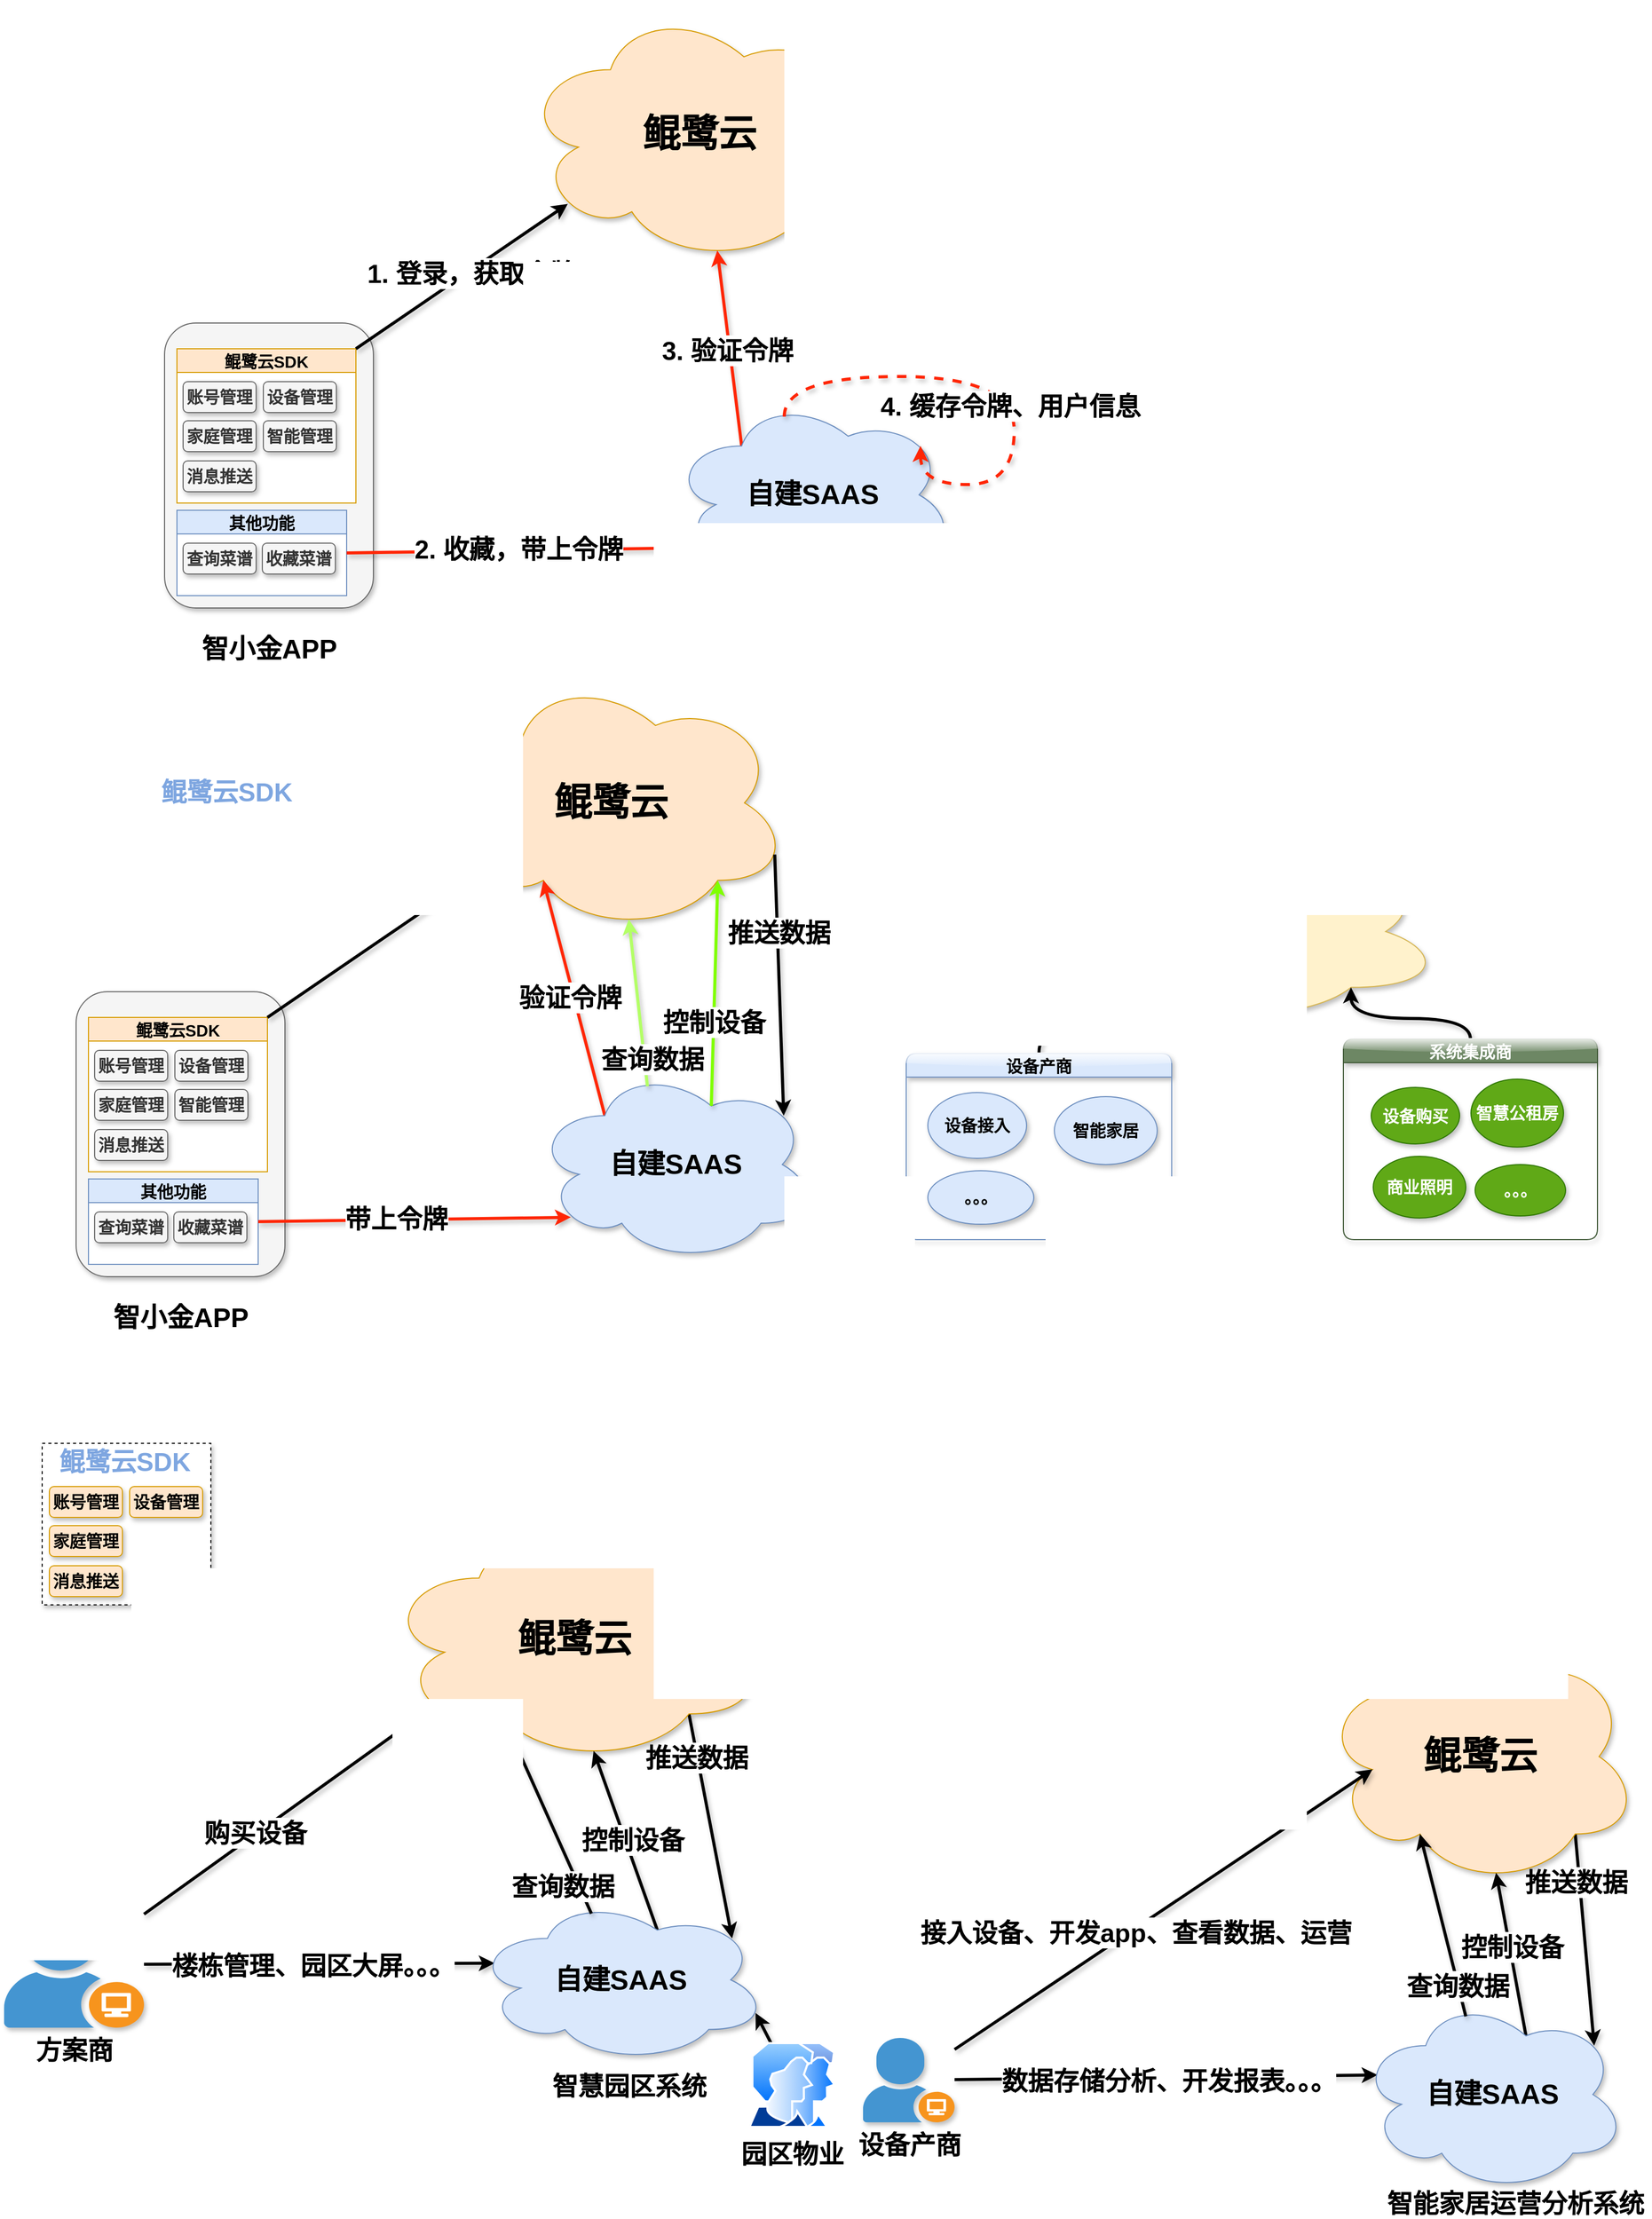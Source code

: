 <mxfile version="16.4.6" type="github">
  <diagram id="prtHgNgQTEPvFCAcTncT" name="Page-1">
    <mxGraphModel dx="2826" dy="2908" grid="0" gridSize="10" guides="1" tooltips="1" connect="1" arrows="1" fold="1" page="0" pageScale="1" pageWidth="827" pageHeight="1169" background="none" math="0" shadow="0">
      <root>
        <mxCell id="0" />
        <mxCell id="1" parent="0" />
        <mxCell id="ETfPz7Mz2g56ygI2f6DF-35" value="" style="rounded=0;whiteSpace=wrap;html=1;shadow=1;glass=0;fontSize=25;fillColor=#ffffff;gradientColor=none;dashed=1;" parent="1" vertex="1">
          <mxGeometry x="-785" y="-436" width="164" height="157" as="geometry" />
        </mxCell>
        <mxCell id="zOaPCI-I9Z9_q9aIMX81-2" value="" style="ellipse;shape=cloud;whiteSpace=wrap;html=1;fillColor=#fff2cc;strokeColor=#d6b656;shadow=1;fontSize=16;fontStyle=1;sketch=0;" parent="1" vertex="1">
          <mxGeometry x="129" y="-1024" width="448" height="181" as="geometry" />
        </mxCell>
        <mxCell id="zOaPCI-I9Z9_q9aIMX81-1" value="" style="shape=image;verticalLabelPosition=bottom;labelBackgroundColor=#ffffff;verticalAlign=top;aspect=fixed;imageAspect=0;image=http://iot.creoiot.com/images/login/hekr_logo.png;sketch=0;fontSize=16;fontStyle=1" parent="1" vertex="1">
          <mxGeometry x="262" y="-955" width="203.92" height="60" as="geometry" />
        </mxCell>
        <mxCell id="zOaPCI-I9Z9_q9aIMX81-21" style="edgeStyle=orthogonalEdgeStyle;rounded=0;orthogonalLoop=1;jettySize=auto;html=1;fontSize=16;fontStyle=1;curved=1;strokeWidth=3;shadow=1;sketch=0;" parent="1" source="zOaPCI-I9Z9_q9aIMX81-13" edge="1">
          <mxGeometry relative="1" as="geometry">
            <mxPoint x="274" y="-876" as="targetPoint" />
          </mxGeometry>
        </mxCell>
        <mxCell id="zOaPCI-I9Z9_q9aIMX81-13" value="设备产商" style="swimlane;shadow=1;sketch=0;fontSize=16;fontStyle=1;fillColor=#dae8fc;strokeColor=#6c8ebf;rounded=1;glass=1;" parent="1" vertex="1">
          <mxGeometry x="55" y="-815" width="258.08" height="181" as="geometry">
            <mxRectangle x="337" y="591" width="63" height="23" as="alternateBounds" />
          </mxGeometry>
        </mxCell>
        <mxCell id="zOaPCI-I9Z9_q9aIMX81-14" value="设备接入" style="ellipse;whiteSpace=wrap;html=1;shadow=1;sketch=0;fontSize=16;fontStyle=1;fillColor=#dae8fc;strokeColor=#6c8ebf;" parent="zOaPCI-I9Z9_q9aIMX81-13" vertex="1">
          <mxGeometry x="21" y="38" width="96" height="64" as="geometry" />
        </mxCell>
        <mxCell id="zOaPCI-I9Z9_q9aIMX81-15" value="智能家居" style="ellipse;whiteSpace=wrap;html=1;shadow=1;sketch=0;fontSize=16;fontStyle=1;fillColor=#dae8fc;strokeColor=#6c8ebf;" parent="zOaPCI-I9Z9_q9aIMX81-13" vertex="1">
          <mxGeometry x="144" y="42" width="100" height="66" as="geometry" />
        </mxCell>
        <mxCell id="zOaPCI-I9Z9_q9aIMX81-16" value="。。。" style="ellipse;whiteSpace=wrap;html=1;shadow=1;sketch=0;fontSize=16;fontStyle=1;fillColor=#dae8fc;strokeColor=#6c8ebf;" parent="zOaPCI-I9Z9_q9aIMX81-13" vertex="1">
          <mxGeometry x="21" y="114" width="103" height="52" as="geometry" />
        </mxCell>
        <mxCell id="U1rZvpQ1fdxbBssh2BBn-4" style="edgeStyle=orthogonalEdgeStyle;rounded=0;orthogonalLoop=1;jettySize=auto;html=1;entryX=0.8;entryY=0.8;entryDx=0;entryDy=0;entryPerimeter=0;strokeWidth=3;curved=1;shadow=1;" parent="1" source="zOaPCI-I9Z9_q9aIMX81-17" target="zOaPCI-I9Z9_q9aIMX81-2" edge="1">
          <mxGeometry relative="1" as="geometry" />
        </mxCell>
        <mxCell id="zOaPCI-I9Z9_q9aIMX81-17" value="系统集成商" style="swimlane;shadow=1;sketch=0;startSize=23;fontSize=16;fontStyle=1;fillColor=#6d8764;strokeColor=#3A5431;fontColor=#ffffff;rounded=1;glass=1;" parent="1" vertex="1">
          <mxGeometry x="480" y="-829" width="247" height="195" as="geometry">
            <mxRectangle x="337" y="591" width="63" height="23" as="alternateBounds" />
          </mxGeometry>
        </mxCell>
        <mxCell id="zOaPCI-I9Z9_q9aIMX81-18" value="商业照明" style="ellipse;whiteSpace=wrap;html=1;shadow=1;sketch=0;fontSize=16;fontStyle=1;fillColor=#60a917;strokeColor=#2D7600;fontColor=#ffffff;" parent="zOaPCI-I9Z9_q9aIMX81-17" vertex="1">
          <mxGeometry x="29" y="114" width="90" height="60" as="geometry" />
        </mxCell>
        <mxCell id="zOaPCI-I9Z9_q9aIMX81-20" value="。。。" style="ellipse;whiteSpace=wrap;html=1;shadow=1;sketch=0;fontSize=16;fontStyle=1;fillColor=#60a917;strokeColor=#2D7600;fontColor=#ffffff;" parent="zOaPCI-I9Z9_q9aIMX81-17" vertex="1">
          <mxGeometry x="128" y="122" width="88" height="50" as="geometry" />
        </mxCell>
        <mxCell id="zOaPCI-I9Z9_q9aIMX81-25" value="智慧公租房" style="ellipse;whiteSpace=wrap;html=1;shadow=1;sketch=0;fontSize=16;fontStyle=1;fillColor=#60a917;strokeColor=#2D7600;fontColor=#ffffff;" parent="zOaPCI-I9Z9_q9aIMX81-17" vertex="1">
          <mxGeometry x="124" y="39" width="90" height="66" as="geometry" />
        </mxCell>
        <mxCell id="U1rZvpQ1fdxbBssh2BBn-5" value="设备购买" style="ellipse;whiteSpace=wrap;html=1;shadow=1;sketch=0;fontSize=16;fontStyle=1;fillColor=#60a917;strokeColor=#2D7600;fontColor=#ffffff;" parent="zOaPCI-I9Z9_q9aIMX81-17" vertex="1">
          <mxGeometry x="27" y="47" width="86" height="55" as="geometry" />
        </mxCell>
        <mxCell id="fwL3SmA65cHjNFYOdots-38" style="edgeStyle=none;rounded=0;sketch=0;orthogonalLoop=1;jettySize=auto;html=1;entryX=0.88;entryY=0.25;entryDx=0;entryDy=0;entryPerimeter=0;shadow=1;fontSize=19;strokeWidth=3;exitX=0.8;exitY=0.8;exitDx=0;exitDy=0;exitPerimeter=0;" parent="1" source="fwL3SmA65cHjNFYOdots-40" target="fwL3SmA65cHjNFYOdots-48" edge="1">
          <mxGeometry relative="1" as="geometry" />
        </mxCell>
        <mxCell id="fwL3SmA65cHjNFYOdots-39" value="推送数据" style="edgeLabel;html=1;align=center;verticalAlign=middle;resizable=0;points=[];fontSize=25;fontStyle=1" parent="fwL3SmA65cHjNFYOdots-38" vertex="1" connectable="0">
          <mxGeometry x="-0.695" y="-1" relative="1" as="geometry">
            <mxPoint x="-1" y="14" as="offset" />
          </mxGeometry>
        </mxCell>
        <mxCell id="fwL3SmA65cHjNFYOdots-40" value="鲲鹭云" style="ellipse;shape=cloud;whiteSpace=wrap;html=1;rounded=1;glass=0;sketch=0;fontSize=37;fillColor=#ffe6cc;strokeColor=#d79b00;shadow=1;fontStyle=1" parent="1" vertex="1">
          <mxGeometry x="459" y="-257" width="308" height="251" as="geometry" />
        </mxCell>
        <mxCell id="fwL3SmA65cHjNFYOdots-41" style="rounded=0;orthogonalLoop=1;jettySize=auto;html=1;fontSize=17;strokeWidth=3;shadow=1;sketch=0;entryX=0.16;entryY=0.55;entryDx=0;entryDy=0;entryPerimeter=0;" parent="1" source="fwL3SmA65cHjNFYOdots-45" target="fwL3SmA65cHjNFYOdots-40" edge="1">
          <mxGeometry relative="1" as="geometry">
            <mxPoint x="334" y="-90.8" as="targetPoint" />
          </mxGeometry>
        </mxCell>
        <mxCell id="fwL3SmA65cHjNFYOdots-42" value="接入设备、开发app、查看数据、运营" style="edgeLabel;html=1;align=center;verticalAlign=middle;resizable=0;points=[];fontSize=25;fontStyle=1" parent="fwL3SmA65cHjNFYOdots-41" vertex="1" connectable="0">
          <mxGeometry x="-0.142" y="-3" relative="1" as="geometry">
            <mxPoint as="offset" />
          </mxGeometry>
        </mxCell>
        <mxCell id="fwL3SmA65cHjNFYOdots-43" style="edgeStyle=none;rounded=0;orthogonalLoop=1;jettySize=auto;html=1;entryX=0.07;entryY=0.4;entryDx=0;entryDy=0;fontSize=17;entryPerimeter=0;strokeWidth=3;shadow=1;" parent="1" source="fwL3SmA65cHjNFYOdots-45" target="fwL3SmA65cHjNFYOdots-48" edge="1">
          <mxGeometry relative="1" as="geometry">
            <mxPoint x="125" y="387" as="targetPoint" />
          </mxGeometry>
        </mxCell>
        <mxCell id="fwL3SmA65cHjNFYOdots-44" value="数据存储分析、开发报表。。。" style="edgeLabel;html=1;align=center;verticalAlign=middle;resizable=0;points=[];fontSize=25;fontStyle=1" parent="fwL3SmA65cHjNFYOdots-43" vertex="1" connectable="0">
          <mxGeometry x="-0.201" y="-2" relative="1" as="geometry">
            <mxPoint x="43" as="offset" />
          </mxGeometry>
        </mxCell>
        <mxCell id="fwL3SmA65cHjNFYOdots-45" value="设备产商" style="shadow=1;dashed=0;html=1;strokeColor=none;fillColor=#4495D1;labelPosition=center;verticalLabelPosition=bottom;verticalAlign=top;align=center;outlineConnect=0;shape=mxgraph.veeam.company_user;fontSize=25;fontStyle=1" parent="1" vertex="1">
          <mxGeometry x="13" y="142" width="89" height="82" as="geometry" />
        </mxCell>
        <mxCell id="fwL3SmA65cHjNFYOdots-46" style="edgeStyle=none;rounded=0;sketch=0;orthogonalLoop=1;jettySize=auto;html=1;entryX=0.55;entryY=0.95;entryDx=0;entryDy=0;entryPerimeter=0;shadow=1;fontSize=19;strokeWidth=3;exitX=0.625;exitY=0.2;exitDx=0;exitDy=0;exitPerimeter=0;" parent="1" source="fwL3SmA65cHjNFYOdots-48" target="fwL3SmA65cHjNFYOdots-40" edge="1">
          <mxGeometry relative="1" as="geometry" />
        </mxCell>
        <mxCell id="fwL3SmA65cHjNFYOdots-47" value="控制设备" style="edgeLabel;html=1;align=center;verticalAlign=middle;resizable=0;points=[];fontSize=25;fontStyle=1" parent="fwL3SmA65cHjNFYOdots-46" vertex="1" connectable="0">
          <mxGeometry x="-0.218" y="1" relative="1" as="geometry">
            <mxPoint x="-1" y="-25" as="offset" />
          </mxGeometry>
        </mxCell>
        <mxCell id="fwL3SmA65cHjNFYOdots-48" value="自建SAAS" style="ellipse;shape=cloud;whiteSpace=wrap;html=1;rounded=1;glass=0;sketch=0;fontSize=27;fillColor=#dae8fc;strokeColor=#6c8ebf;shadow=1;fontStyle=1" parent="1" vertex="1">
          <mxGeometry x="495" y="102" width="260" height="190" as="geometry" />
        </mxCell>
        <mxCell id="fwL3SmA65cHjNFYOdots-49" value="智能家居运营分析系统" style="text;html=1;strokeColor=none;fillColor=none;align=center;verticalAlign=middle;whiteSpace=wrap;rounded=0;fontStyle=1;fontSize=25;" parent="1" vertex="1">
          <mxGeometry x="516" y="292" width="263" height="20" as="geometry" />
        </mxCell>
        <mxCell id="fwL3SmA65cHjNFYOdots-64" style="edgeStyle=none;rounded=0;sketch=0;orthogonalLoop=1;jettySize=auto;html=1;entryX=0.88;entryY=0.25;entryDx=0;entryDy=0;entryPerimeter=0;shadow=1;fontSize=19;strokeWidth=3;exitX=0.8;exitY=0.8;exitDx=0;exitDy=0;exitPerimeter=0;" parent="1" source="fwL3SmA65cHjNFYOdots-66" target="fwL3SmA65cHjNFYOdots-74" edge="1">
          <mxGeometry relative="1" as="geometry">
            <mxPoint x="-188.93" y="-139" as="sourcePoint" />
          </mxGeometry>
        </mxCell>
        <mxCell id="fwL3SmA65cHjNFYOdots-65" value="推送数据" style="edgeLabel;html=1;align=center;verticalAlign=middle;resizable=0;points=[];fontSize=25;fontStyle=1" parent="fwL3SmA65cHjNFYOdots-64" vertex="1" connectable="0">
          <mxGeometry x="-0.695" y="-1" relative="1" as="geometry">
            <mxPoint x="2" y="8" as="offset" />
          </mxGeometry>
        </mxCell>
        <mxCell id="fwL3SmA65cHjNFYOdots-66" value="鲲鹭云" style="ellipse;shape=cloud;whiteSpace=wrap;html=1;rounded=1;glass=0;sketch=0;fontSize=37;fillColor=#ffe6cc;strokeColor=#d79b00;shadow=1;fontStyle=1" parent="1" vertex="1">
          <mxGeometry x="-453" y="-365" width="371" height="240" as="geometry" />
        </mxCell>
        <mxCell id="fwL3SmA65cHjNFYOdots-67" style="rounded=0;orthogonalLoop=1;jettySize=auto;html=1;fontSize=17;strokeWidth=3;shadow=1;sketch=0;entryX=0.13;entryY=0.77;entryDx=0;entryDy=0;entryPerimeter=0;" parent="1" source="fwL3SmA65cHjNFYOdots-71" target="fwL3SmA65cHjNFYOdots-66" edge="1">
          <mxGeometry relative="1" as="geometry">
            <mxPoint x="-370.72" y="-235" as="targetPoint" />
          </mxGeometry>
        </mxCell>
        <mxCell id="fwL3SmA65cHjNFYOdots-68" value="购买设备" style="edgeLabel;html=1;align=center;verticalAlign=middle;resizable=0;points=[];fontSize=25;fontStyle=1" parent="fwL3SmA65cHjNFYOdots-67" vertex="1" connectable="0">
          <mxGeometry x="-0.223" y="2" relative="1" as="geometry">
            <mxPoint as="offset" />
          </mxGeometry>
        </mxCell>
        <mxCell id="fwL3SmA65cHjNFYOdots-69" style="edgeStyle=none;rounded=0;orthogonalLoop=1;jettySize=auto;html=1;entryX=0.07;entryY=0.4;entryDx=0;entryDy=0;fontSize=17;entryPerimeter=0;strokeWidth=3;shadow=1;" parent="1" source="fwL3SmA65cHjNFYOdots-71" target="fwL3SmA65cHjNFYOdots-74" edge="1">
          <mxGeometry relative="1" as="geometry">
            <mxPoint x="-775.08" y="205" as="targetPoint" />
          </mxGeometry>
        </mxCell>
        <mxCell id="fwL3SmA65cHjNFYOdots-70" value="楼栋管理、园区大屏。。。" style="edgeLabel;html=1;align=center;verticalAlign=middle;resizable=0;points=[];fontSize=25;fontStyle=1" parent="fwL3SmA65cHjNFYOdots-69" vertex="1" connectable="0">
          <mxGeometry x="-0.306" y="-2" relative="1" as="geometry">
            <mxPoint x="45" y="-1" as="offset" />
          </mxGeometry>
        </mxCell>
        <mxCell id="fwL3SmA65cHjNFYOdots-71" value="方案商" style="shadow=1;dashed=0;html=1;strokeColor=none;fillColor=#4495D1;labelPosition=center;verticalLabelPosition=bottom;verticalAlign=top;align=center;outlineConnect=0;shape=mxgraph.veeam.company_user;fontSize=25;fontStyle=1" parent="1" vertex="1">
          <mxGeometry x="-822" y="9" width="136" height="123" as="geometry" />
        </mxCell>
        <mxCell id="fwL3SmA65cHjNFYOdots-72" style="edgeStyle=none;rounded=0;sketch=0;orthogonalLoop=1;jettySize=auto;html=1;shadow=1;fontSize=19;strokeWidth=3;entryX=0.55;entryY=0.95;entryDx=0;entryDy=0;entryPerimeter=0;exitX=0.625;exitY=0.2;exitDx=0;exitDy=0;exitPerimeter=0;" parent="1" source="fwL3SmA65cHjNFYOdots-74" target="fwL3SmA65cHjNFYOdots-66" edge="1">
          <mxGeometry relative="1" as="geometry">
            <mxPoint x="-247.919" y="-137.08" as="targetPoint" />
          </mxGeometry>
        </mxCell>
        <mxCell id="fwL3SmA65cHjNFYOdots-73" value="控制设备" style="edgeLabel;html=1;align=center;verticalAlign=middle;resizable=0;points=[];fontSize=25;fontStyle=1" parent="fwL3SmA65cHjNFYOdots-72" vertex="1" connectable="0">
          <mxGeometry x="-0.218" y="1" relative="1" as="geometry">
            <mxPoint x="1" y="-20" as="offset" />
          </mxGeometry>
        </mxCell>
        <mxCell id="fwL3SmA65cHjNFYOdots-74" value="自建SAAS" style="ellipse;shape=cloud;whiteSpace=wrap;html=1;rounded=1;glass=0;sketch=0;fontSize=27;fillColor=#dae8fc;strokeColor=#6c8ebf;shadow=1;fontStyle=1" parent="1" vertex="1">
          <mxGeometry x="-365.08" y="5" width="285" height="161" as="geometry" />
        </mxCell>
        <mxCell id="fwL3SmA65cHjNFYOdots-75" value="智慧园区系统" style="text;html=1;strokeColor=none;fillColor=none;align=center;verticalAlign=middle;whiteSpace=wrap;rounded=0;fontStyle=1;fontSize=25;" parent="1" vertex="1">
          <mxGeometry x="-313.08" y="177.75" width="198" height="20" as="geometry" />
        </mxCell>
        <mxCell id="fwL3SmA65cHjNFYOdots-76" style="rounded=0;orthogonalLoop=1;jettySize=auto;html=1;entryX=0.96;entryY=0.7;entryDx=0;entryDy=0;entryPerimeter=0;fontSize=18;strokeWidth=3;shadow=1;" parent="1" source="fwL3SmA65cHjNFYOdots-77" target="fwL3SmA65cHjNFYOdots-74" edge="1">
          <mxGeometry relative="1" as="geometry" />
        </mxCell>
        <mxCell id="fwL3SmA65cHjNFYOdots-77" value="园区物业" style="aspect=fixed;perimeter=ellipsePerimeter;html=1;align=center;shadow=0;dashed=0;spacingTop=3;image;image=img/lib/active_directory/user_accounts.svg;fontSize=25;fontStyle=1" parent="1" vertex="1">
          <mxGeometry x="-99.08" y="146" width="86.08" height="83.5" as="geometry" />
        </mxCell>
        <mxCell id="2xW1wXNc3-X3i3NU_5ai-6" value="鲲鹭云" style="ellipse;shape=cloud;whiteSpace=wrap;html=1;rounded=1;glass=0;sketch=0;fontSize=37;fillColor=#ffe6cc;strokeColor=#d79b00;shadow=1;fontStyle=1" parent="1" vertex="1">
          <mxGeometry x="-405" y="-1184" width="346" height="251" as="geometry" />
        </mxCell>
        <mxCell id="ETfPz7Mz2g56ygI2f6DF-25" value="" style="rounded=0;orthogonalLoop=1;jettySize=auto;html=1;fontSize=16;entryX=0.31;entryY=0.8;entryDx=0;entryDy=0;entryPerimeter=0;exitX=0.25;exitY=0.25;exitDx=0;exitDy=0;exitPerimeter=0;strokeWidth=3;fillColor=#d5e8d4;strokeColor=#FF2605;shadow=1;sketch=0;" parent="1" source="2xW1wXNc3-X3i3NU_5ai-11" target="2xW1wXNc3-X3i3NU_5ai-6" edge="1">
          <mxGeometry relative="1" as="geometry">
            <mxPoint x="-264" y="-728" as="sourcePoint" />
          </mxGeometry>
        </mxCell>
        <mxCell id="ETfPz7Mz2g56ygI2f6DF-27" value="验证令牌" style="edgeLabel;html=1;align=center;verticalAlign=middle;resizable=0;points=[];fontSize=25;fontStyle=1" parent="ETfPz7Mz2g56ygI2f6DF-25" vertex="1" connectable="0">
          <mxGeometry x="0.126" relative="1" as="geometry">
            <mxPoint x="-1" y="13" as="offset" />
          </mxGeometry>
        </mxCell>
        <mxCell id="2xW1wXNc3-X3i3NU_5ai-11" value="自建SAAS" style="ellipse;shape=cloud;whiteSpace=wrap;html=1;rounded=1;glass=0;sketch=0;fontSize=27;fillColor=#dae8fc;strokeColor=#6c8ebf;shadow=1;fontStyle=1" parent="1" vertex="1">
          <mxGeometry x="-307" y="-802" width="276" height="190" as="geometry" />
        </mxCell>
        <mxCell id="2xW1wXNc3-X3i3NU_5ai-14" value="智小金APP" style="text;html=1;strokeColor=none;fillColor=none;align=center;verticalAlign=middle;whiteSpace=wrap;rounded=0;shadow=1;fontSize=26;fontStyle=1" parent="1" vertex="1">
          <mxGeometry x="-719" y="-568" width="138" height="20" as="geometry" />
        </mxCell>
        <mxCell id="ETfPz7Mz2g56ygI2f6DF-1" style="edgeStyle=none;rounded=0;sketch=0;orthogonalLoop=1;jettySize=auto;html=1;entryX=0.88;entryY=0.25;entryDx=0;entryDy=0;entryPerimeter=0;shadow=1;fontSize=19;strokeWidth=3;exitX=0.96;exitY=0.7;exitDx=0;exitDy=0;exitPerimeter=0;" parent="1" source="2xW1wXNc3-X3i3NU_5ai-6" target="2xW1wXNc3-X3i3NU_5ai-11" edge="1">
          <mxGeometry relative="1" as="geometry">
            <mxPoint x="-284.0" y="-1048" as="sourcePoint" />
            <mxPoint x="-282.025" y="-871.8" as="targetPoint" />
          </mxGeometry>
        </mxCell>
        <mxCell id="ETfPz7Mz2g56ygI2f6DF-2" value="推送数据" style="edgeLabel;html=1;align=center;verticalAlign=middle;resizable=0;points=[];fontSize=25;fontStyle=1" parent="ETfPz7Mz2g56ygI2f6DF-1" vertex="1" connectable="0">
          <mxGeometry x="-0.695" y="-1" relative="1" as="geometry">
            <mxPoint x="3" y="37" as="offset" />
          </mxGeometry>
        </mxCell>
        <mxCell id="2xW1wXNc3-X3i3NU_5ai-4" value="" style="rounded=1;whiteSpace=wrap;html=1;shadow=1;labelBackgroundColor=none;glass=0;sketch=0;fillColor=#f5f5f5;strokeColor=#666666;fontColor=#333333;" parent="1" vertex="1">
          <mxGeometry x="-752" y="-875" width="203" height="277" as="geometry" />
        </mxCell>
        <mxCell id="ETfPz7Mz2g56ygI2f6DF-11" value="其他功能" style="swimlane;fontSize=16;fillColor=#dae8fc;strokeColor=#6c8ebf;swimlaneFillColor=#ffffff;" parent="1" vertex="1">
          <mxGeometry x="-740" y="-693" width="165" height="83" as="geometry" />
        </mxCell>
        <mxCell id="ETfPz7Mz2g56ygI2f6DF-12" value="查询菜谱" style="rounded=1;whiteSpace=wrap;html=1;fontSize=16;fontStyle=1;fillColor=#f5f5f5;strokeColor=#666666;fontColor=#333333;shadow=1;" parent="ETfPz7Mz2g56ygI2f6DF-11" vertex="1">
          <mxGeometry x="6" y="32" width="71" height="30" as="geometry" />
        </mxCell>
        <mxCell id="ETfPz7Mz2g56ygI2f6DF-17" value="收藏菜谱" style="rounded=1;whiteSpace=wrap;html=1;fontSize=16;fontStyle=1;fillColor=#f5f5f5;strokeColor=#666666;fontColor=#333333;shadow=1;" parent="ETfPz7Mz2g56ygI2f6DF-11" vertex="1">
          <mxGeometry x="83" y="32" width="71" height="30" as="geometry" />
        </mxCell>
        <mxCell id="ETfPz7Mz2g56ygI2f6DF-5" value="鲲鹭云SDK" style="swimlane;fontSize=16;strokeColor=#d79b00;swimlaneFillColor=#ffffff;fillColor=#ffe6cc;" parent="1" vertex="1">
          <mxGeometry x="-740" y="-850" width="174" height="150" as="geometry">
            <mxRectangle x="-665" y="-852" width="109" height="23" as="alternateBounds" />
          </mxGeometry>
        </mxCell>
        <mxCell id="ETfPz7Mz2g56ygI2f6DF-6" value="账号管理" style="rounded=1;whiteSpace=wrap;html=1;fontSize=16;fontStyle=1;fillColor=#f5f5f5;strokeColor=#666666;fontColor=#333333;shadow=1;" parent="ETfPz7Mz2g56ygI2f6DF-5" vertex="1">
          <mxGeometry x="6" y="32" width="71" height="30" as="geometry" />
        </mxCell>
        <mxCell id="ETfPz7Mz2g56ygI2f6DF-7" value="设备管理" style="rounded=1;whiteSpace=wrap;html=1;fontSize=16;fontStyle=1;fillColor=#f5f5f5;strokeColor=#666666;fontColor=#333333;shadow=1;" parent="ETfPz7Mz2g56ygI2f6DF-5" vertex="1">
          <mxGeometry x="84" y="32" width="71" height="30" as="geometry" />
        </mxCell>
        <mxCell id="ETfPz7Mz2g56ygI2f6DF-8" value="家庭管理" style="rounded=1;whiteSpace=wrap;html=1;fontSize=16;fontStyle=1;fillColor=#f5f5f5;strokeColor=#666666;fontColor=#333333;shadow=1;" parent="ETfPz7Mz2g56ygI2f6DF-5" vertex="1">
          <mxGeometry x="6" y="70" width="71" height="30" as="geometry" />
        </mxCell>
        <mxCell id="ETfPz7Mz2g56ygI2f6DF-9" value="智能管理" style="rounded=1;whiteSpace=wrap;html=1;fontSize=16;fontStyle=1;fillColor=#f5f5f5;strokeColor=#666666;fontColor=#333333;shadow=1;" parent="ETfPz7Mz2g56ygI2f6DF-5" vertex="1">
          <mxGeometry x="84" y="70" width="71" height="30" as="geometry" />
        </mxCell>
        <mxCell id="ETfPz7Mz2g56ygI2f6DF-10" value="消息推送" style="rounded=1;whiteSpace=wrap;html=1;fontSize=16;fontStyle=1;fillColor=#f5f5f5;strokeColor=#666666;fontColor=#333333;shadow=1;" parent="ETfPz7Mz2g56ygI2f6DF-5" vertex="1">
          <mxGeometry x="6" y="109" width="71" height="30" as="geometry" />
        </mxCell>
        <mxCell id="2xW1wXNc3-X3i3NU_5ai-9" style="rounded=0;orthogonalLoop=1;jettySize=auto;html=1;fontSize=17;strokeWidth=3;shadow=1;sketch=0;entryX=0.13;entryY=0.77;entryDx=0;entryDy=0;entryPerimeter=0;exitX=1;exitY=0;exitDx=0;exitDy=0;" parent="1" source="ETfPz7Mz2g56ygI2f6DF-5" target="2xW1wXNc3-X3i3NU_5ai-6" edge="1">
          <mxGeometry relative="1" as="geometry">
            <mxPoint x="-516.92" y="-1118" as="targetPoint" />
            <mxPoint x="-674.388" y="-747" as="sourcePoint" />
          </mxGeometry>
        </mxCell>
        <mxCell id="ETfPz7Mz2g56ygI2f6DF-3" style="edgeStyle=none;rounded=0;sketch=0;orthogonalLoop=1;jettySize=auto;html=1;shadow=1;fontSize=19;strokeWidth=3;entryX=0.13;entryY=0.77;entryDx=0;entryDy=0;entryPerimeter=0;startArrow=none;exitX=1;exitY=0.5;exitDx=0;exitDy=0;fillColor=#d5e8d4;strokeColor=#FF2605;fontColor=#7EA6E0;" parent="1" source="ETfPz7Mz2g56ygI2f6DF-11" target="2xW1wXNc3-X3i3NU_5ai-11" edge="1">
          <mxGeometry relative="1" as="geometry">
            <mxPoint x="-179.839" y="-563.08" as="targetPoint" />
            <mxPoint x="63" y="-609" as="sourcePoint" />
          </mxGeometry>
        </mxCell>
        <mxCell id="ETfPz7Mz2g56ygI2f6DF-28" value="带上令牌" style="edgeLabel;html=1;align=center;verticalAlign=middle;resizable=0;points=[];fontSize=25;fontStyle=1" parent="ETfPz7Mz2g56ygI2f6DF-3" vertex="1" connectable="0">
          <mxGeometry x="-0.45" y="-3" relative="1" as="geometry">
            <mxPoint x="50" y="-6" as="offset" />
          </mxGeometry>
        </mxCell>
        <mxCell id="ETfPz7Mz2g56ygI2f6DF-41" value="鲲鹭云SDK" style="edgeLabel;html=1;align=center;verticalAlign=middle;resizable=0;points=[];fontSize=25;fontStyle=1;fontColor=#7EA6E0;" parent="ETfPz7Mz2g56ygI2f6DF-3" vertex="1" connectable="0">
          <mxGeometry x="-0.45" y="-3" relative="1" as="geometry">
            <mxPoint x="-214" y="230" as="offset" />
          </mxGeometry>
        </mxCell>
        <mxCell id="ETfPz7Mz2g56ygI2f6DF-20" style="edgeStyle=none;rounded=0;sketch=0;orthogonalLoop=1;jettySize=auto;html=1;shadow=1;fontSize=19;strokeWidth=3;entryX=0.8;entryY=0.8;entryDx=0;entryDy=0;entryPerimeter=0;exitX=0.625;exitY=0.2;exitDx=0;exitDy=0;exitPerimeter=0;strokeColor=#80FF00;" parent="1" source="2xW1wXNc3-X3i3NU_5ai-11" target="2xW1wXNc3-X3i3NU_5ai-6" edge="1">
          <mxGeometry relative="1" as="geometry">
            <mxPoint x="-145.839" y="-466.0" as="targetPoint" />
            <mxPoint x="-149.0" y="-307.82" as="sourcePoint" />
          </mxGeometry>
        </mxCell>
        <mxCell id="ETfPz7Mz2g56ygI2f6DF-21" value="控制设备" style="edgeLabel;html=1;align=center;verticalAlign=middle;resizable=0;points=[];fontSize=25;fontStyle=1" parent="ETfPz7Mz2g56ygI2f6DF-20" vertex="1" connectable="0">
          <mxGeometry x="-0.218" y="1" relative="1" as="geometry">
            <mxPoint x="1" y="3" as="offset" />
          </mxGeometry>
        </mxCell>
        <mxCell id="ETfPz7Mz2g56ygI2f6DF-29" style="edgeStyle=none;rounded=0;sketch=0;orthogonalLoop=1;jettySize=auto;html=1;shadow=1;fontSize=19;strokeWidth=3;entryX=0.31;entryY=0.8;entryDx=0;entryDy=0;entryPerimeter=0;exitX=0.4;exitY=0.1;exitDx=0;exitDy=0;exitPerimeter=0;" parent="1" source="fwL3SmA65cHjNFYOdots-74" target="fwL3SmA65cHjNFYOdots-66" edge="1">
          <mxGeometry relative="1" as="geometry">
            <mxPoint x="-333" y="-143" as="targetPoint" />
            <mxPoint x="-298" y="43" as="sourcePoint" />
          </mxGeometry>
        </mxCell>
        <mxCell id="ETfPz7Mz2g56ygI2f6DF-30" value="查询数据" style="edgeLabel;html=1;align=center;verticalAlign=middle;resizable=0;points=[];fontSize=25;fontStyle=1" parent="ETfPz7Mz2g56ygI2f6DF-29" vertex="1" connectable="0">
          <mxGeometry x="-0.218" y="1" relative="1" as="geometry">
            <mxPoint x="7" y="48" as="offset" />
          </mxGeometry>
        </mxCell>
        <mxCell id="ETfPz7Mz2g56ygI2f6DF-31" style="edgeStyle=none;rounded=0;sketch=0;orthogonalLoop=1;jettySize=auto;html=1;shadow=1;fontSize=19;strokeWidth=3;entryX=0.31;entryY=0.8;entryDx=0;entryDy=0;entryPerimeter=0;exitX=0.4;exitY=0.1;exitDx=0;exitDy=0;exitPerimeter=0;" parent="1" source="fwL3SmA65cHjNFYOdots-48" target="fwL3SmA65cHjNFYOdots-40" edge="1">
          <mxGeometry relative="1" as="geometry">
            <mxPoint x="505" y="-66" as="targetPoint" />
            <mxPoint x="549.16" y="152.25" as="sourcePoint" />
          </mxGeometry>
        </mxCell>
        <mxCell id="ETfPz7Mz2g56ygI2f6DF-32" value="查询数据" style="edgeLabel;html=1;align=center;verticalAlign=middle;resizable=0;points=[];fontSize=25;fontStyle=1" parent="ETfPz7Mz2g56ygI2f6DF-31" vertex="1" connectable="0">
          <mxGeometry x="-0.218" y="1" relative="1" as="geometry">
            <mxPoint x="10" y="39" as="offset" />
          </mxGeometry>
        </mxCell>
        <mxCell id="ETfPz7Mz2g56ygI2f6DF-33" style="edgeStyle=none;rounded=0;sketch=0;orthogonalLoop=1;jettySize=auto;html=1;shadow=1;fontSize=19;strokeWidth=3;entryX=0.55;entryY=0.95;entryDx=0;entryDy=0;entryPerimeter=0;exitX=0.4;exitY=0.1;exitDx=0;exitDy=0;exitPerimeter=0;strokeColor=#B3FF66;" parent="1" source="2xW1wXNc3-X3i3NU_5ai-11" target="2xW1wXNc3-X3i3NU_5ai-6" edge="1">
          <mxGeometry relative="1" as="geometry">
            <mxPoint x="-307" y="-509" as="targetPoint" />
            <mxPoint x="-216" y="-388" as="sourcePoint" />
          </mxGeometry>
        </mxCell>
        <mxCell id="ETfPz7Mz2g56ygI2f6DF-34" value="查询数据" style="edgeLabel;html=1;align=center;verticalAlign=middle;resizable=0;points=[];fontSize=25;fontStyle=1" parent="ETfPz7Mz2g56ygI2f6DF-33" vertex="1" connectable="0">
          <mxGeometry x="-0.218" y="1" relative="1" as="geometry">
            <mxPoint x="12" y="36" as="offset" />
          </mxGeometry>
        </mxCell>
        <mxCell id="ETfPz7Mz2g56ygI2f6DF-36" value="账号管理" style="rounded=1;whiteSpace=wrap;html=1;fontSize=16;fontStyle=1;fillColor=#ffe6cc;strokeColor=#d79b00;shadow=1;" parent="1" vertex="1">
          <mxGeometry x="-778" y="-394" width="71" height="30" as="geometry" />
        </mxCell>
        <mxCell id="ETfPz7Mz2g56ygI2f6DF-37" value="设备管理" style="rounded=1;whiteSpace=wrap;html=1;fontSize=16;fontStyle=1;fillColor=#ffe6cc;strokeColor=#d79b00;shadow=1;" parent="1" vertex="1">
          <mxGeometry x="-700" y="-394" width="71" height="30" as="geometry" />
        </mxCell>
        <mxCell id="ETfPz7Mz2g56ygI2f6DF-38" value="家庭管理" style="rounded=1;whiteSpace=wrap;html=1;fontSize=16;fontStyle=1;fillColor=#ffe6cc;strokeColor=#d79b00;shadow=1;" parent="1" vertex="1">
          <mxGeometry x="-778" y="-356" width="71" height="30" as="geometry" />
        </mxCell>
        <mxCell id="ETfPz7Mz2g56ygI2f6DF-39" value="消息推送" style="rounded=1;whiteSpace=wrap;html=1;fontSize=16;fontStyle=1;fillColor=#ffe6cc;strokeColor=#d79b00;shadow=1;" parent="1" vertex="1">
          <mxGeometry x="-778" y="-317" width="71" height="30" as="geometry" />
        </mxCell>
        <mxCell id="dCDTAejblBHVy1r04WUO-25" value="鲲鹭云" style="ellipse;shape=cloud;whiteSpace=wrap;html=1;rounded=1;glass=0;sketch=0;fontSize=37;fillColor=#ffe6cc;strokeColor=#d79b00;shadow=1;fontStyle=1" vertex="1" parent="1">
          <mxGeometry x="-319" y="-1834" width="346" height="251" as="geometry" />
        </mxCell>
        <mxCell id="dCDTAejblBHVy1r04WUO-26" value="" style="rounded=0;orthogonalLoop=1;jettySize=auto;html=1;fontSize=16;entryX=0.55;entryY=0.95;entryDx=0;entryDy=0;entryPerimeter=0;exitX=0.25;exitY=0.25;exitDx=0;exitDy=0;exitPerimeter=0;strokeWidth=3;fillColor=#d5e8d4;strokeColor=#FF2605;shadow=1;sketch=0;" edge="1" source="dCDTAejblBHVy1r04WUO-28" target="dCDTAejblBHVy1r04WUO-25" parent="1">
          <mxGeometry relative="1" as="geometry">
            <mxPoint x="-178" y="-1378" as="sourcePoint" />
          </mxGeometry>
        </mxCell>
        <mxCell id="dCDTAejblBHVy1r04WUO-27" value="3. 验证令牌" style="edgeLabel;html=1;align=center;verticalAlign=middle;resizable=0;points=[];fontSize=25;fontStyle=1" vertex="1" connectable="0" parent="dCDTAejblBHVy1r04WUO-26">
          <mxGeometry x="0.126" relative="1" as="geometry">
            <mxPoint x="-1" y="13" as="offset" />
          </mxGeometry>
        </mxCell>
        <mxCell id="dCDTAejblBHVy1r04WUO-28" value="自建SAAS" style="ellipse;shape=cloud;whiteSpace=wrap;html=1;rounded=1;glass=0;sketch=0;fontSize=27;fillColor=#dae8fc;strokeColor=#6c8ebf;shadow=1;fontStyle=1" vertex="1" parent="1">
          <mxGeometry x="-174" y="-1453" width="276" height="190" as="geometry" />
        </mxCell>
        <mxCell id="dCDTAejblBHVy1r04WUO-29" value="智小金APP" style="text;html=1;strokeColor=none;fillColor=none;align=center;verticalAlign=middle;whiteSpace=wrap;rounded=0;shadow=1;fontSize=26;fontStyle=1" vertex="1" parent="1">
          <mxGeometry x="-633" y="-1218" width="138" height="20" as="geometry" />
        </mxCell>
        <mxCell id="dCDTAejblBHVy1r04WUO-32" value="" style="rounded=1;whiteSpace=wrap;html=1;shadow=1;labelBackgroundColor=none;glass=0;sketch=0;fillColor=#f5f5f5;strokeColor=#666666;fontColor=#333333;" vertex="1" parent="1">
          <mxGeometry x="-666" y="-1525" width="203" height="277" as="geometry" />
        </mxCell>
        <mxCell id="dCDTAejblBHVy1r04WUO-33" value="其他功能" style="swimlane;fontSize=16;fillColor=#dae8fc;strokeColor=#6c8ebf;swimlaneFillColor=#ffffff;" vertex="1" parent="1">
          <mxGeometry x="-654" y="-1343" width="165" height="83" as="geometry" />
        </mxCell>
        <mxCell id="dCDTAejblBHVy1r04WUO-34" value="查询菜谱" style="rounded=1;whiteSpace=wrap;html=1;fontSize=16;fontStyle=1;fillColor=#f5f5f5;strokeColor=#666666;fontColor=#333333;shadow=1;" vertex="1" parent="dCDTAejblBHVy1r04WUO-33">
          <mxGeometry x="6" y="32" width="71" height="30" as="geometry" />
        </mxCell>
        <mxCell id="dCDTAejblBHVy1r04WUO-35" value="收藏菜谱" style="rounded=1;whiteSpace=wrap;html=1;fontSize=16;fontStyle=1;fillColor=#f5f5f5;strokeColor=#666666;fontColor=#333333;shadow=1;" vertex="1" parent="dCDTAejblBHVy1r04WUO-33">
          <mxGeometry x="83" y="32" width="71" height="30" as="geometry" />
        </mxCell>
        <mxCell id="dCDTAejblBHVy1r04WUO-36" value="鲲鹭云SDK" style="swimlane;fontSize=16;strokeColor=#d79b00;swimlaneFillColor=#ffffff;fillColor=#ffe6cc;" vertex="1" parent="1">
          <mxGeometry x="-654" y="-1500" width="174" height="150" as="geometry">
            <mxRectangle x="-665" y="-852" width="109" height="23" as="alternateBounds" />
          </mxGeometry>
        </mxCell>
        <mxCell id="dCDTAejblBHVy1r04WUO-37" value="账号管理" style="rounded=1;whiteSpace=wrap;html=1;fontSize=16;fontStyle=1;fillColor=#f5f5f5;strokeColor=#666666;fontColor=#333333;shadow=1;" vertex="1" parent="dCDTAejblBHVy1r04WUO-36">
          <mxGeometry x="6" y="32" width="71" height="30" as="geometry" />
        </mxCell>
        <mxCell id="dCDTAejblBHVy1r04WUO-38" value="设备管理" style="rounded=1;whiteSpace=wrap;html=1;fontSize=16;fontStyle=1;fillColor=#f5f5f5;strokeColor=#666666;fontColor=#333333;shadow=1;" vertex="1" parent="dCDTAejblBHVy1r04WUO-36">
          <mxGeometry x="84" y="32" width="71" height="30" as="geometry" />
        </mxCell>
        <mxCell id="dCDTAejblBHVy1r04WUO-39" value="家庭管理" style="rounded=1;whiteSpace=wrap;html=1;fontSize=16;fontStyle=1;fillColor=#f5f5f5;strokeColor=#666666;fontColor=#333333;shadow=1;" vertex="1" parent="dCDTAejblBHVy1r04WUO-36">
          <mxGeometry x="6" y="70" width="71" height="30" as="geometry" />
        </mxCell>
        <mxCell id="dCDTAejblBHVy1r04WUO-40" value="智能管理" style="rounded=1;whiteSpace=wrap;html=1;fontSize=16;fontStyle=1;fillColor=#f5f5f5;strokeColor=#666666;fontColor=#333333;shadow=1;" vertex="1" parent="dCDTAejblBHVy1r04WUO-36">
          <mxGeometry x="84" y="70" width="71" height="30" as="geometry" />
        </mxCell>
        <mxCell id="dCDTAejblBHVy1r04WUO-41" value="消息推送" style="rounded=1;whiteSpace=wrap;html=1;fontSize=16;fontStyle=1;fillColor=#f5f5f5;strokeColor=#666666;fontColor=#333333;shadow=1;" vertex="1" parent="dCDTAejblBHVy1r04WUO-36">
          <mxGeometry x="6" y="109" width="71" height="30" as="geometry" />
        </mxCell>
        <mxCell id="dCDTAejblBHVy1r04WUO-42" style="rounded=0;orthogonalLoop=1;jettySize=auto;html=1;fontSize=17;strokeWidth=3;shadow=1;sketch=0;entryX=0.13;entryY=0.77;entryDx=0;entryDy=0;entryPerimeter=0;exitX=1;exitY=0;exitDx=0;exitDy=0;" edge="1" source="dCDTAejblBHVy1r04WUO-36" target="dCDTAejblBHVy1r04WUO-25" parent="1">
          <mxGeometry relative="1" as="geometry">
            <mxPoint x="-430.92" y="-1768" as="targetPoint" />
            <mxPoint x="-588.388" y="-1397" as="sourcePoint" />
          </mxGeometry>
        </mxCell>
        <mxCell id="dCDTAejblBHVy1r04WUO-50" value="1. 登录，获取令牌" style="edgeLabel;html=1;align=center;verticalAlign=middle;resizable=0;points=[];fontSize=25;fontStyle=1" vertex="1" connectable="0" parent="dCDTAejblBHVy1r04WUO-42">
          <mxGeometry x="-0.128" y="5" relative="1" as="geometry">
            <mxPoint x="25" y="-9" as="offset" />
          </mxGeometry>
        </mxCell>
        <mxCell id="dCDTAejblBHVy1r04WUO-43" style="edgeStyle=none;rounded=0;sketch=0;orthogonalLoop=1;jettySize=auto;html=1;shadow=1;fontSize=19;strokeWidth=3;entryX=0.13;entryY=0.77;entryDx=0;entryDy=0;entryPerimeter=0;startArrow=none;exitX=1;exitY=0.5;exitDx=0;exitDy=0;fillColor=#d5e8d4;strokeColor=#FF2605;fontColor=#7EA6E0;" edge="1" source="dCDTAejblBHVy1r04WUO-33" target="dCDTAejblBHVy1r04WUO-28" parent="1">
          <mxGeometry relative="1" as="geometry">
            <mxPoint x="-93.839" y="-1213.08" as="targetPoint" />
            <mxPoint x="149" y="-1259" as="sourcePoint" />
          </mxGeometry>
        </mxCell>
        <mxCell id="dCDTAejblBHVy1r04WUO-44" value="2.&amp;nbsp;收藏，带上令牌" style="edgeLabel;html=1;align=center;verticalAlign=middle;resizable=0;points=[];fontSize=25;fontStyle=1" vertex="1" connectable="0" parent="dCDTAejblBHVy1r04WUO-43">
          <mxGeometry x="-0.45" y="-3" relative="1" as="geometry">
            <mxPoint x="70" y="-6" as="offset" />
          </mxGeometry>
        </mxCell>
        <mxCell id="dCDTAejblBHVy1r04WUO-45" value="鲲鹭云SDK" style="edgeLabel;html=1;align=center;verticalAlign=middle;resizable=0;points=[];fontSize=25;fontStyle=1;fontColor=#7EA6E0;" vertex="1" connectable="0" parent="dCDTAejblBHVy1r04WUO-43">
          <mxGeometry x="-0.45" y="-3" relative="1" as="geometry">
            <mxPoint x="-214" y="230" as="offset" />
          </mxGeometry>
        </mxCell>
        <mxCell id="dCDTAejblBHVy1r04WUO-53" value="" style="rounded=0;orthogonalLoop=1;jettySize=auto;html=1;fontSize=16;entryX=0.88;entryY=0.25;entryDx=0;entryDy=0;entryPerimeter=0;exitX=0.4;exitY=0.1;exitDx=0;exitDy=0;exitPerimeter=0;strokeWidth=3;fillColor=#d5e8d4;strokeColor=#FF2605;shadow=1;sketch=0;edgeStyle=orthogonalEdgeStyle;curved=1;dashed=1;" edge="1" parent="1" source="dCDTAejblBHVy1r04WUO-28" target="dCDTAejblBHVy1r04WUO-28">
          <mxGeometry relative="1" as="geometry">
            <mxPoint x="-95" y="-1395.5" as="sourcePoint" />
            <mxPoint x="-201.74" y="-1623.2" as="targetPoint" />
            <Array as="points">
              <mxPoint x="-64" y="-1473" />
              <mxPoint x="160" y="-1473" />
              <mxPoint x="160" y="-1368" />
              <mxPoint x="69" y="-1368" />
            </Array>
          </mxGeometry>
        </mxCell>
        <mxCell id="dCDTAejblBHVy1r04WUO-54" value="4.&amp;nbsp;缓存令牌、用户信息" style="edgeLabel;html=1;align=center;verticalAlign=middle;resizable=0;points=[];fontSize=25;fontStyle=1" vertex="1" connectable="0" parent="dCDTAejblBHVy1r04WUO-53">
          <mxGeometry x="0.126" relative="1" as="geometry">
            <mxPoint x="-4" y="11" as="offset" />
          </mxGeometry>
        </mxCell>
      </root>
    </mxGraphModel>
  </diagram>
</mxfile>
